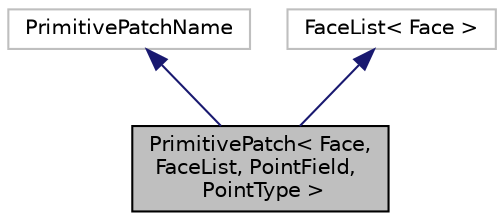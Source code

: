 digraph "PrimitivePatch&lt; Face, FaceList, PointField, PointType &gt;"
{
  bgcolor="transparent";
  edge [fontname="Helvetica",fontsize="10",labelfontname="Helvetica",labelfontsize="10"];
  node [fontname="Helvetica",fontsize="10",shape=record];
  Node63 [label="PrimitivePatch\< Face,\l FaceList, PointField,\l PointType \>",height=0.2,width=0.4,color="black", fillcolor="grey75", style="filled", fontcolor="black"];
  Node64 -> Node63 [dir="back",color="midnightblue",fontsize="10",style="solid",fontname="Helvetica"];
  Node64 [label="PrimitivePatchName",height=0.2,width=0.4,color="grey75"];
  Node65 -> Node63 [dir="back",color="midnightblue",fontsize="10",style="solid",fontname="Helvetica"];
  Node65 [label="FaceList\< Face \>",height=0.2,width=0.4,color="grey75"];
}

